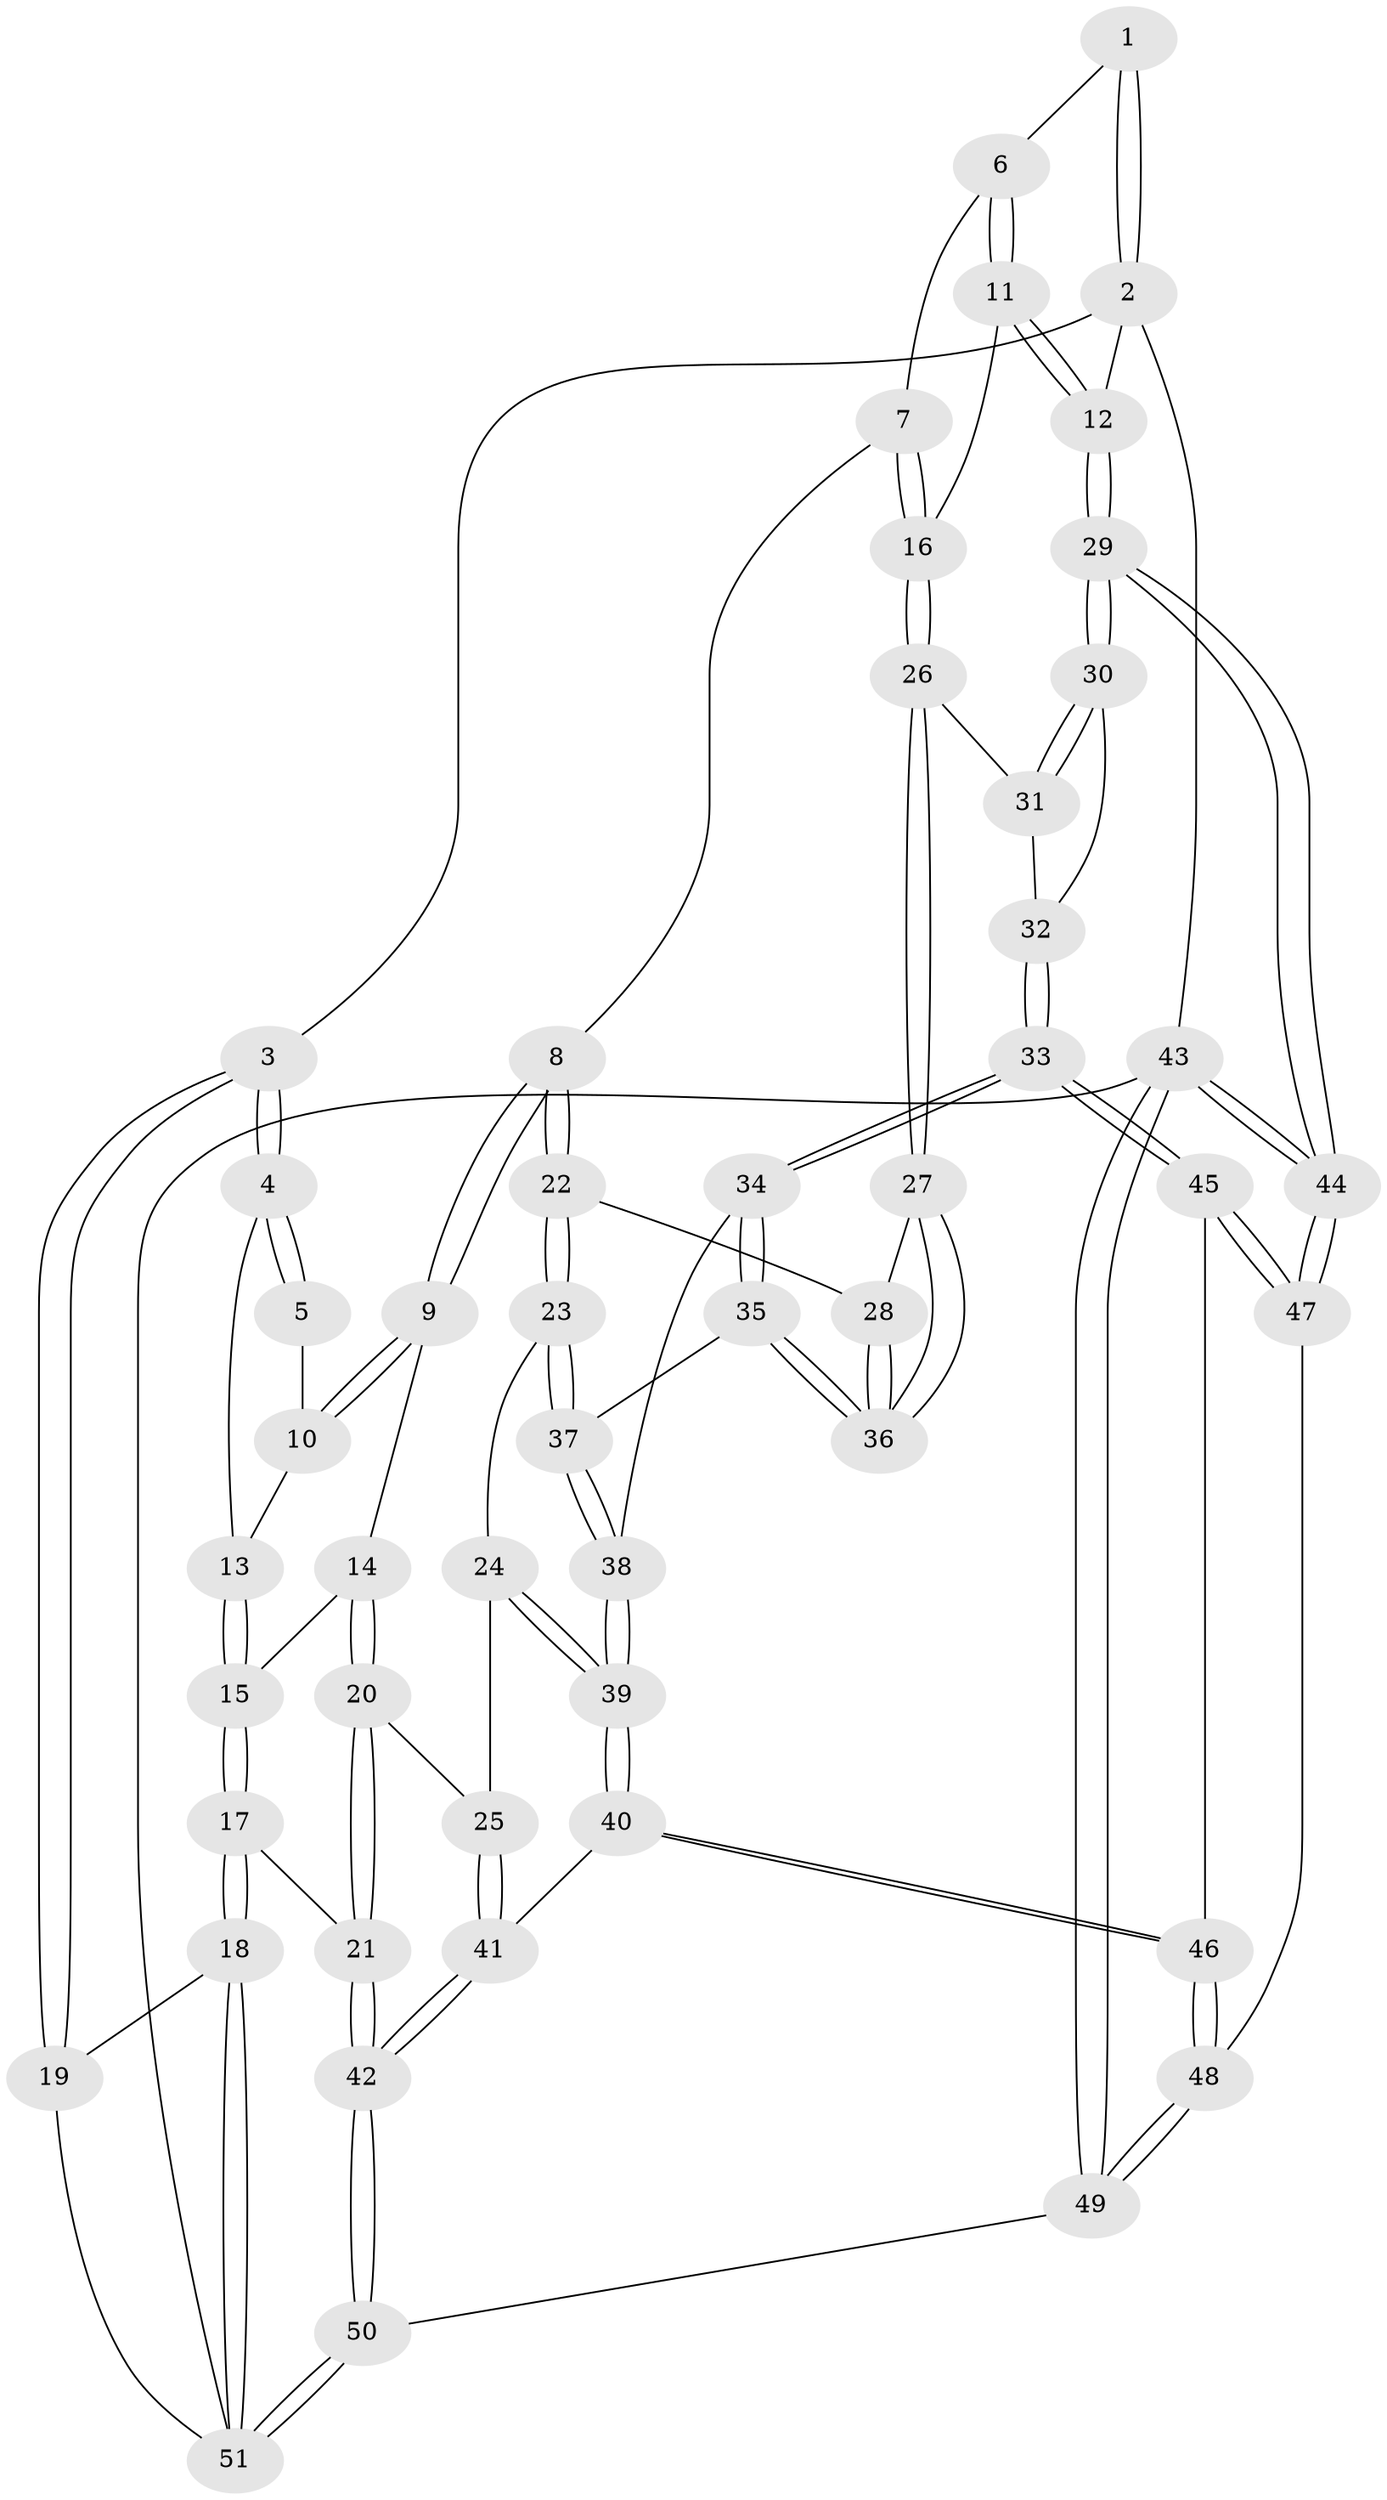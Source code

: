 // coarse degree distribution, {4: 0.4482758620689655, 5: 0.3103448275862069, 3: 0.1724137931034483, 6: 0.06896551724137931}
// Generated by graph-tools (version 1.1) at 2025/52/02/27/25 19:52:35]
// undirected, 51 vertices, 124 edges
graph export_dot {
graph [start="1"]
  node [color=gray90,style=filled];
  1 [pos="+0.8054309287718048+0"];
  2 [pos="+1+0"];
  3 [pos="+0+0"];
  4 [pos="+0+0"];
  5 [pos="+0.5680892799417876+0"];
  6 [pos="+0.8327902583210368+0.020370295638587294"];
  7 [pos="+0.7594407068971505+0.2106399879352056"];
  8 [pos="+0.5747352518258694+0.24402638416791286"];
  9 [pos="+0.5294238015794787+0.19778293222001303"];
  10 [pos="+0.5216376338279186+0"];
  11 [pos="+0.9687100585668511+0.20307398330335055"];
  12 [pos="+1+0.3034583773518444"];
  13 [pos="+0.20916978357652688+0.14804730177576764"];
  14 [pos="+0.3927517440238927+0.2643517316128619"];
  15 [pos="+0.2215254919081786+0.21766954404787267"];
  16 [pos="+0.8260606450302406+0.3026711130334357"];
  17 [pos="+0.03838689649126298+0.5259993261154988"];
  18 [pos="+0.026076129126995376+0.5271315274244475"];
  19 [pos="+0+0.5238548554838933"];
  20 [pos="+0.38252928163787575+0.44928045848904674"];
  21 [pos="+0.18331695630172856+0.5814368284380116"];
  22 [pos="+0.5990843590157305+0.3587919229955998"];
  23 [pos="+0.5950028755865177+0.376581816381468"];
  24 [pos="+0.49127200053182957+0.43797135863359293"];
  25 [pos="+0.44690821429329786+0.4554416894321613"];
  26 [pos="+0.825819251504036+0.32825824760253436"];
  27 [pos="+0.8257693371398328+0.32829959973872186"];
  28 [pos="+0.686510663497886+0.35940410762581976"];
  29 [pos="+1+0.44900306242782545"];
  30 [pos="+1+0.46383761766144893"];
  31 [pos="+0.8311153633568498+0.3323460969069962"];
  32 [pos="+0.8877812500394447+0.5645281320229418"];
  33 [pos="+0.8479112022248552+0.5902214174909206"];
  34 [pos="+0.7855477345081479+0.5371500571849901"];
  35 [pos="+0.7621990569405086+0.4957627494380297"];
  36 [pos="+0.7709625497195507+0.448537784521971"];
  37 [pos="+0.6264019648001425+0.4407389130266822"];
  38 [pos="+0.5993686961140574+0.5805015909476942"];
  39 [pos="+0.5942556660556566+0.5879572596278309"];
  40 [pos="+0.5704710334116564+0.6352237463296244"];
  41 [pos="+0.5394428477353393+0.6379160795948177"];
  42 [pos="+0.32538502254805524+0.7436773177067812"];
  43 [pos="+1+1"];
  44 [pos="+1+0.8797002778087395"];
  45 [pos="+0.8429831627626878+0.6099442700568551"];
  46 [pos="+0.7121354563729249+0.7598761526407538"];
  47 [pos="+1+0.8284476264206568"];
  48 [pos="+0.7146985194018953+0.9212482042924044"];
  49 [pos="+0.6317864934015611+1"];
  50 [pos="+0.3900214157425346+1"];
  51 [pos="+0.14669688345413276+1"];
  1 -- 2;
  1 -- 2;
  1 -- 6;
  2 -- 3;
  2 -- 12;
  2 -- 43;
  3 -- 4;
  3 -- 4;
  3 -- 19;
  3 -- 19;
  4 -- 5;
  4 -- 5;
  4 -- 13;
  5 -- 10;
  6 -- 7;
  6 -- 11;
  6 -- 11;
  7 -- 8;
  7 -- 16;
  7 -- 16;
  8 -- 9;
  8 -- 9;
  8 -- 22;
  8 -- 22;
  9 -- 10;
  9 -- 10;
  9 -- 14;
  10 -- 13;
  11 -- 12;
  11 -- 12;
  11 -- 16;
  12 -- 29;
  12 -- 29;
  13 -- 15;
  13 -- 15;
  14 -- 15;
  14 -- 20;
  14 -- 20;
  15 -- 17;
  15 -- 17;
  16 -- 26;
  16 -- 26;
  17 -- 18;
  17 -- 18;
  17 -- 21;
  18 -- 19;
  18 -- 51;
  18 -- 51;
  19 -- 51;
  20 -- 21;
  20 -- 21;
  20 -- 25;
  21 -- 42;
  21 -- 42;
  22 -- 23;
  22 -- 23;
  22 -- 28;
  23 -- 24;
  23 -- 37;
  23 -- 37;
  24 -- 25;
  24 -- 39;
  24 -- 39;
  25 -- 41;
  25 -- 41;
  26 -- 27;
  26 -- 27;
  26 -- 31;
  27 -- 28;
  27 -- 36;
  27 -- 36;
  28 -- 36;
  28 -- 36;
  29 -- 30;
  29 -- 30;
  29 -- 44;
  29 -- 44;
  30 -- 31;
  30 -- 31;
  30 -- 32;
  31 -- 32;
  32 -- 33;
  32 -- 33;
  33 -- 34;
  33 -- 34;
  33 -- 45;
  33 -- 45;
  34 -- 35;
  34 -- 35;
  34 -- 38;
  35 -- 36;
  35 -- 36;
  35 -- 37;
  37 -- 38;
  37 -- 38;
  38 -- 39;
  38 -- 39;
  39 -- 40;
  39 -- 40;
  40 -- 41;
  40 -- 46;
  40 -- 46;
  41 -- 42;
  41 -- 42;
  42 -- 50;
  42 -- 50;
  43 -- 44;
  43 -- 44;
  43 -- 49;
  43 -- 49;
  43 -- 51;
  44 -- 47;
  44 -- 47;
  45 -- 46;
  45 -- 47;
  45 -- 47;
  46 -- 48;
  46 -- 48;
  47 -- 48;
  48 -- 49;
  48 -- 49;
  49 -- 50;
  50 -- 51;
  50 -- 51;
}
